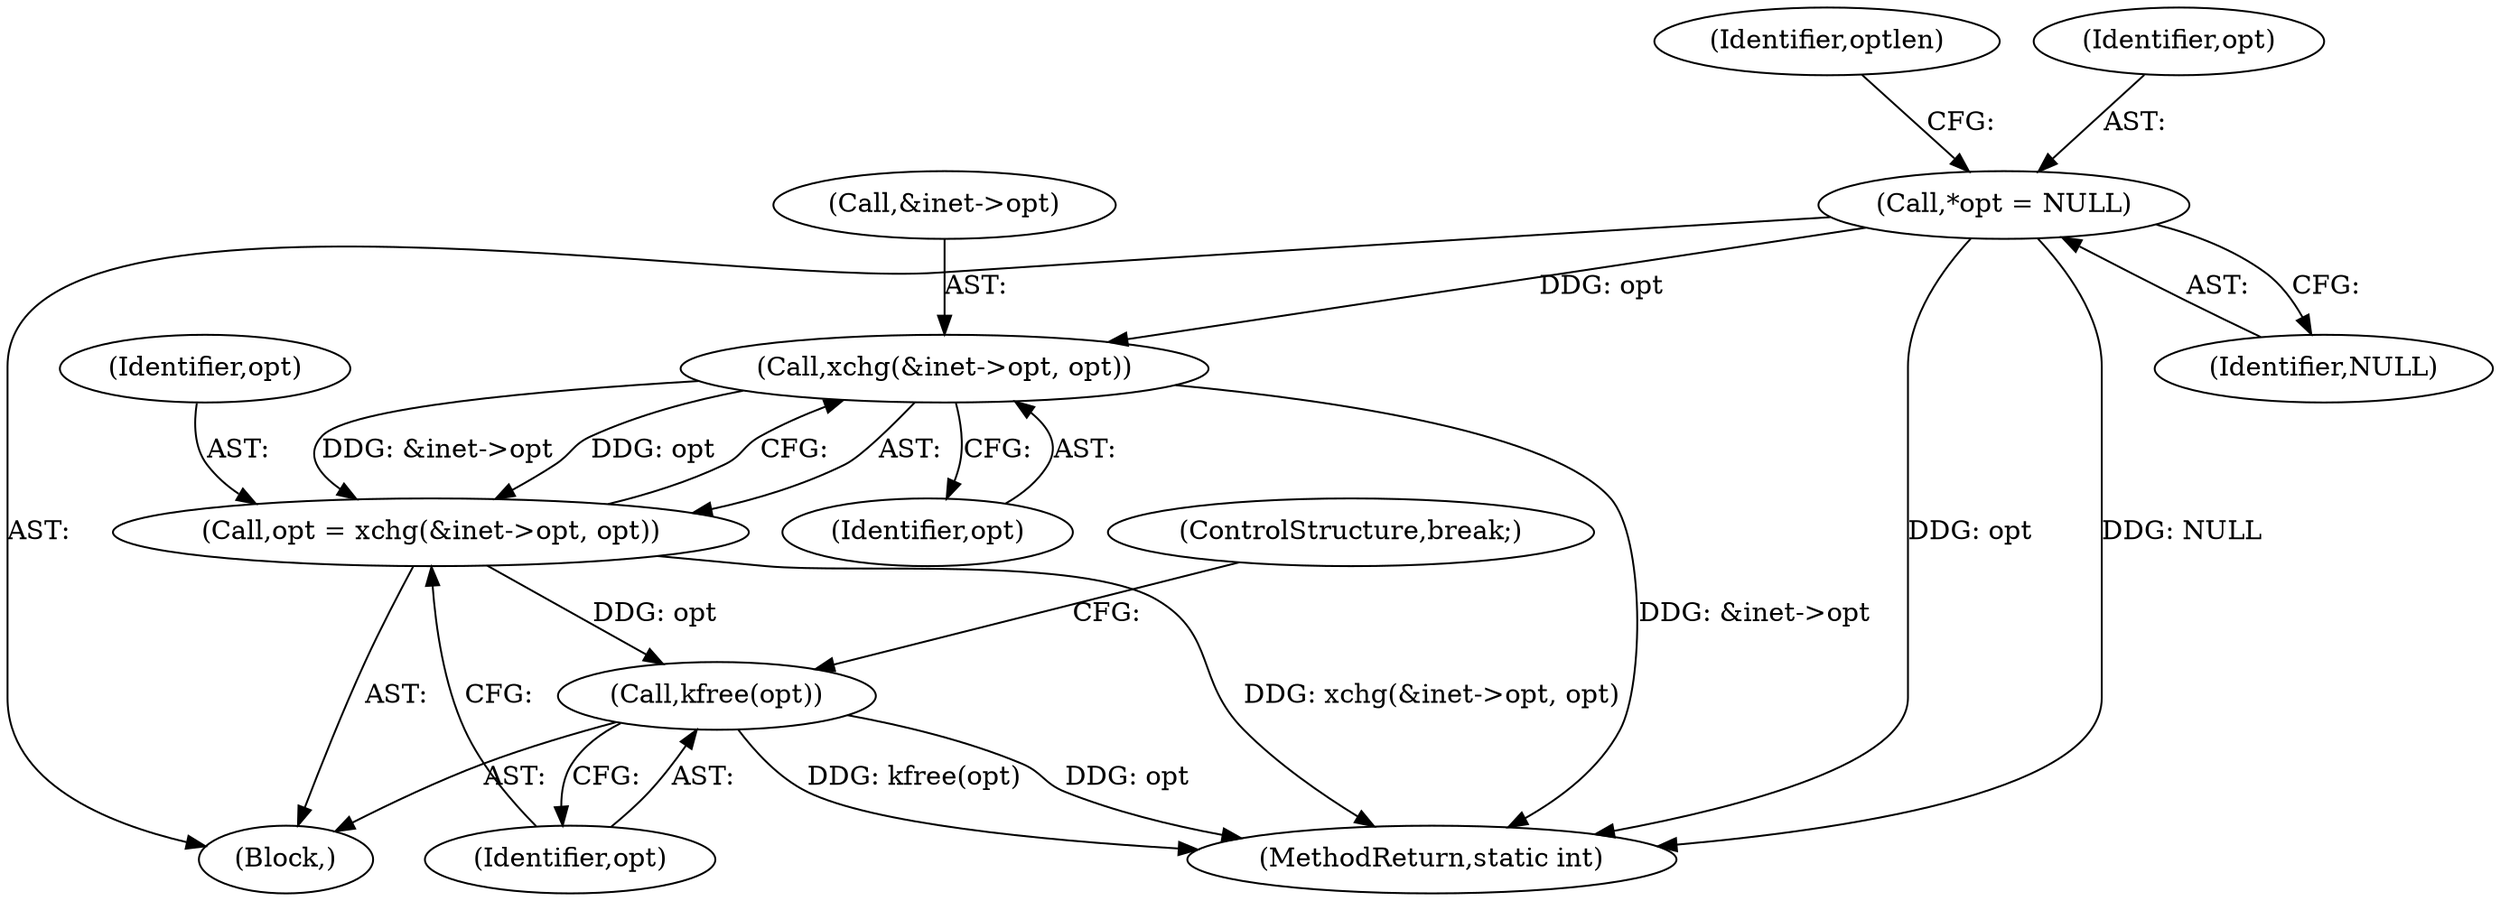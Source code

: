 digraph "1_linux_f6d8bd051c391c1c0458a30b2a7abcd939329259_26@del" {
"1000267" [label="(Call,*opt = NULL)"];
"1000350" [label="(Call,xchg(&inet->opt, opt))"];
"1000348" [label="(Call,opt = xchg(&inet->opt, opt))"];
"1000356" [label="(Call,kfree(opt))"];
"1000351" [label="(Call,&inet->opt)"];
"1000265" [label="(Block,)"];
"1000355" [label="(Identifier,opt)"];
"1000350" [label="(Call,xchg(&inet->opt, opt))"];
"1000357" [label="(Identifier,opt)"];
"1000356" [label="(Call,kfree(opt))"];
"1000358" [label="(ControlStructure,break;)"];
"1001720" [label="(MethodReturn,static int)"];
"1000272" [label="(Identifier,optlen)"];
"1000267" [label="(Call,*opt = NULL)"];
"1000348" [label="(Call,opt = xchg(&inet->opt, opt))"];
"1000269" [label="(Identifier,NULL)"];
"1000349" [label="(Identifier,opt)"];
"1000268" [label="(Identifier,opt)"];
"1000267" -> "1000265"  [label="AST: "];
"1000267" -> "1000269"  [label="CFG: "];
"1000268" -> "1000267"  [label="AST: "];
"1000269" -> "1000267"  [label="AST: "];
"1000272" -> "1000267"  [label="CFG: "];
"1000267" -> "1001720"  [label="DDG: NULL"];
"1000267" -> "1001720"  [label="DDG: opt"];
"1000267" -> "1000350"  [label="DDG: opt"];
"1000350" -> "1000348"  [label="AST: "];
"1000350" -> "1000355"  [label="CFG: "];
"1000351" -> "1000350"  [label="AST: "];
"1000355" -> "1000350"  [label="AST: "];
"1000348" -> "1000350"  [label="CFG: "];
"1000350" -> "1001720"  [label="DDG: &inet->opt"];
"1000350" -> "1000348"  [label="DDG: &inet->opt"];
"1000350" -> "1000348"  [label="DDG: opt"];
"1000348" -> "1000265"  [label="AST: "];
"1000349" -> "1000348"  [label="AST: "];
"1000357" -> "1000348"  [label="CFG: "];
"1000348" -> "1001720"  [label="DDG: xchg(&inet->opt, opt)"];
"1000348" -> "1000356"  [label="DDG: opt"];
"1000356" -> "1000265"  [label="AST: "];
"1000356" -> "1000357"  [label="CFG: "];
"1000357" -> "1000356"  [label="AST: "];
"1000358" -> "1000356"  [label="CFG: "];
"1000356" -> "1001720"  [label="DDG: kfree(opt)"];
"1000356" -> "1001720"  [label="DDG: opt"];
}
